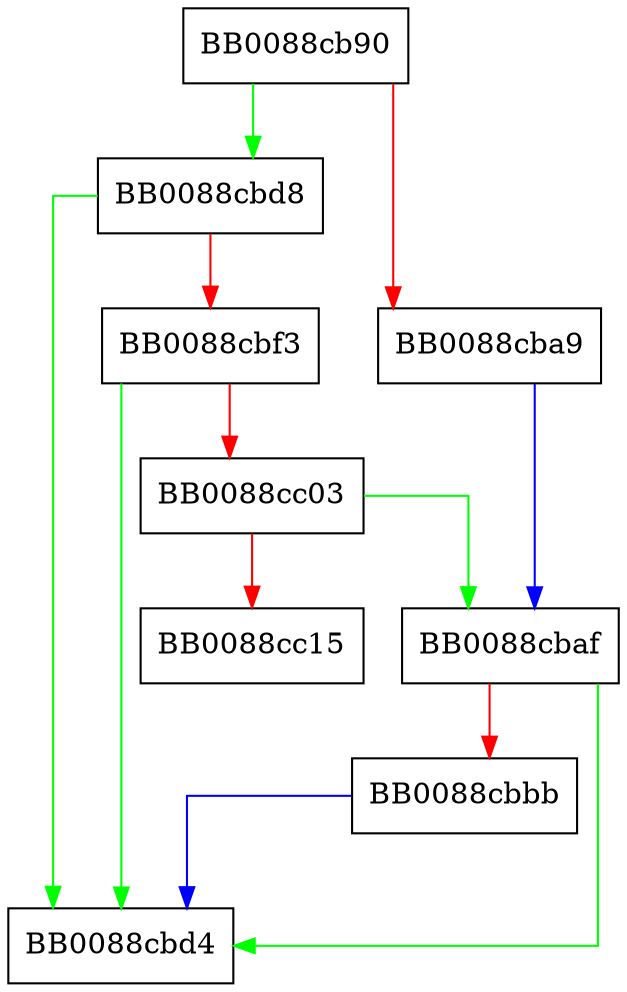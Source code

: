digraph stpcpy {
  node [shape="box"];
  graph [splines=ortho];
  BB0088cb90 -> BB0088cbd8 [color="green"];
  BB0088cb90 -> BB0088cba9 [color="red"];
  BB0088cba9 -> BB0088cbaf [color="blue"];
  BB0088cbaf -> BB0088cbd4 [color="green"];
  BB0088cbaf -> BB0088cbbb [color="red"];
  BB0088cbbb -> BB0088cbd4 [color="blue"];
  BB0088cbd8 -> BB0088cbd4 [color="green"];
  BB0088cbd8 -> BB0088cbf3 [color="red"];
  BB0088cbf3 -> BB0088cbd4 [color="green"];
  BB0088cbf3 -> BB0088cc03 [color="red"];
  BB0088cc03 -> BB0088cbaf [color="green"];
  BB0088cc03 -> BB0088cc15 [color="red"];
}